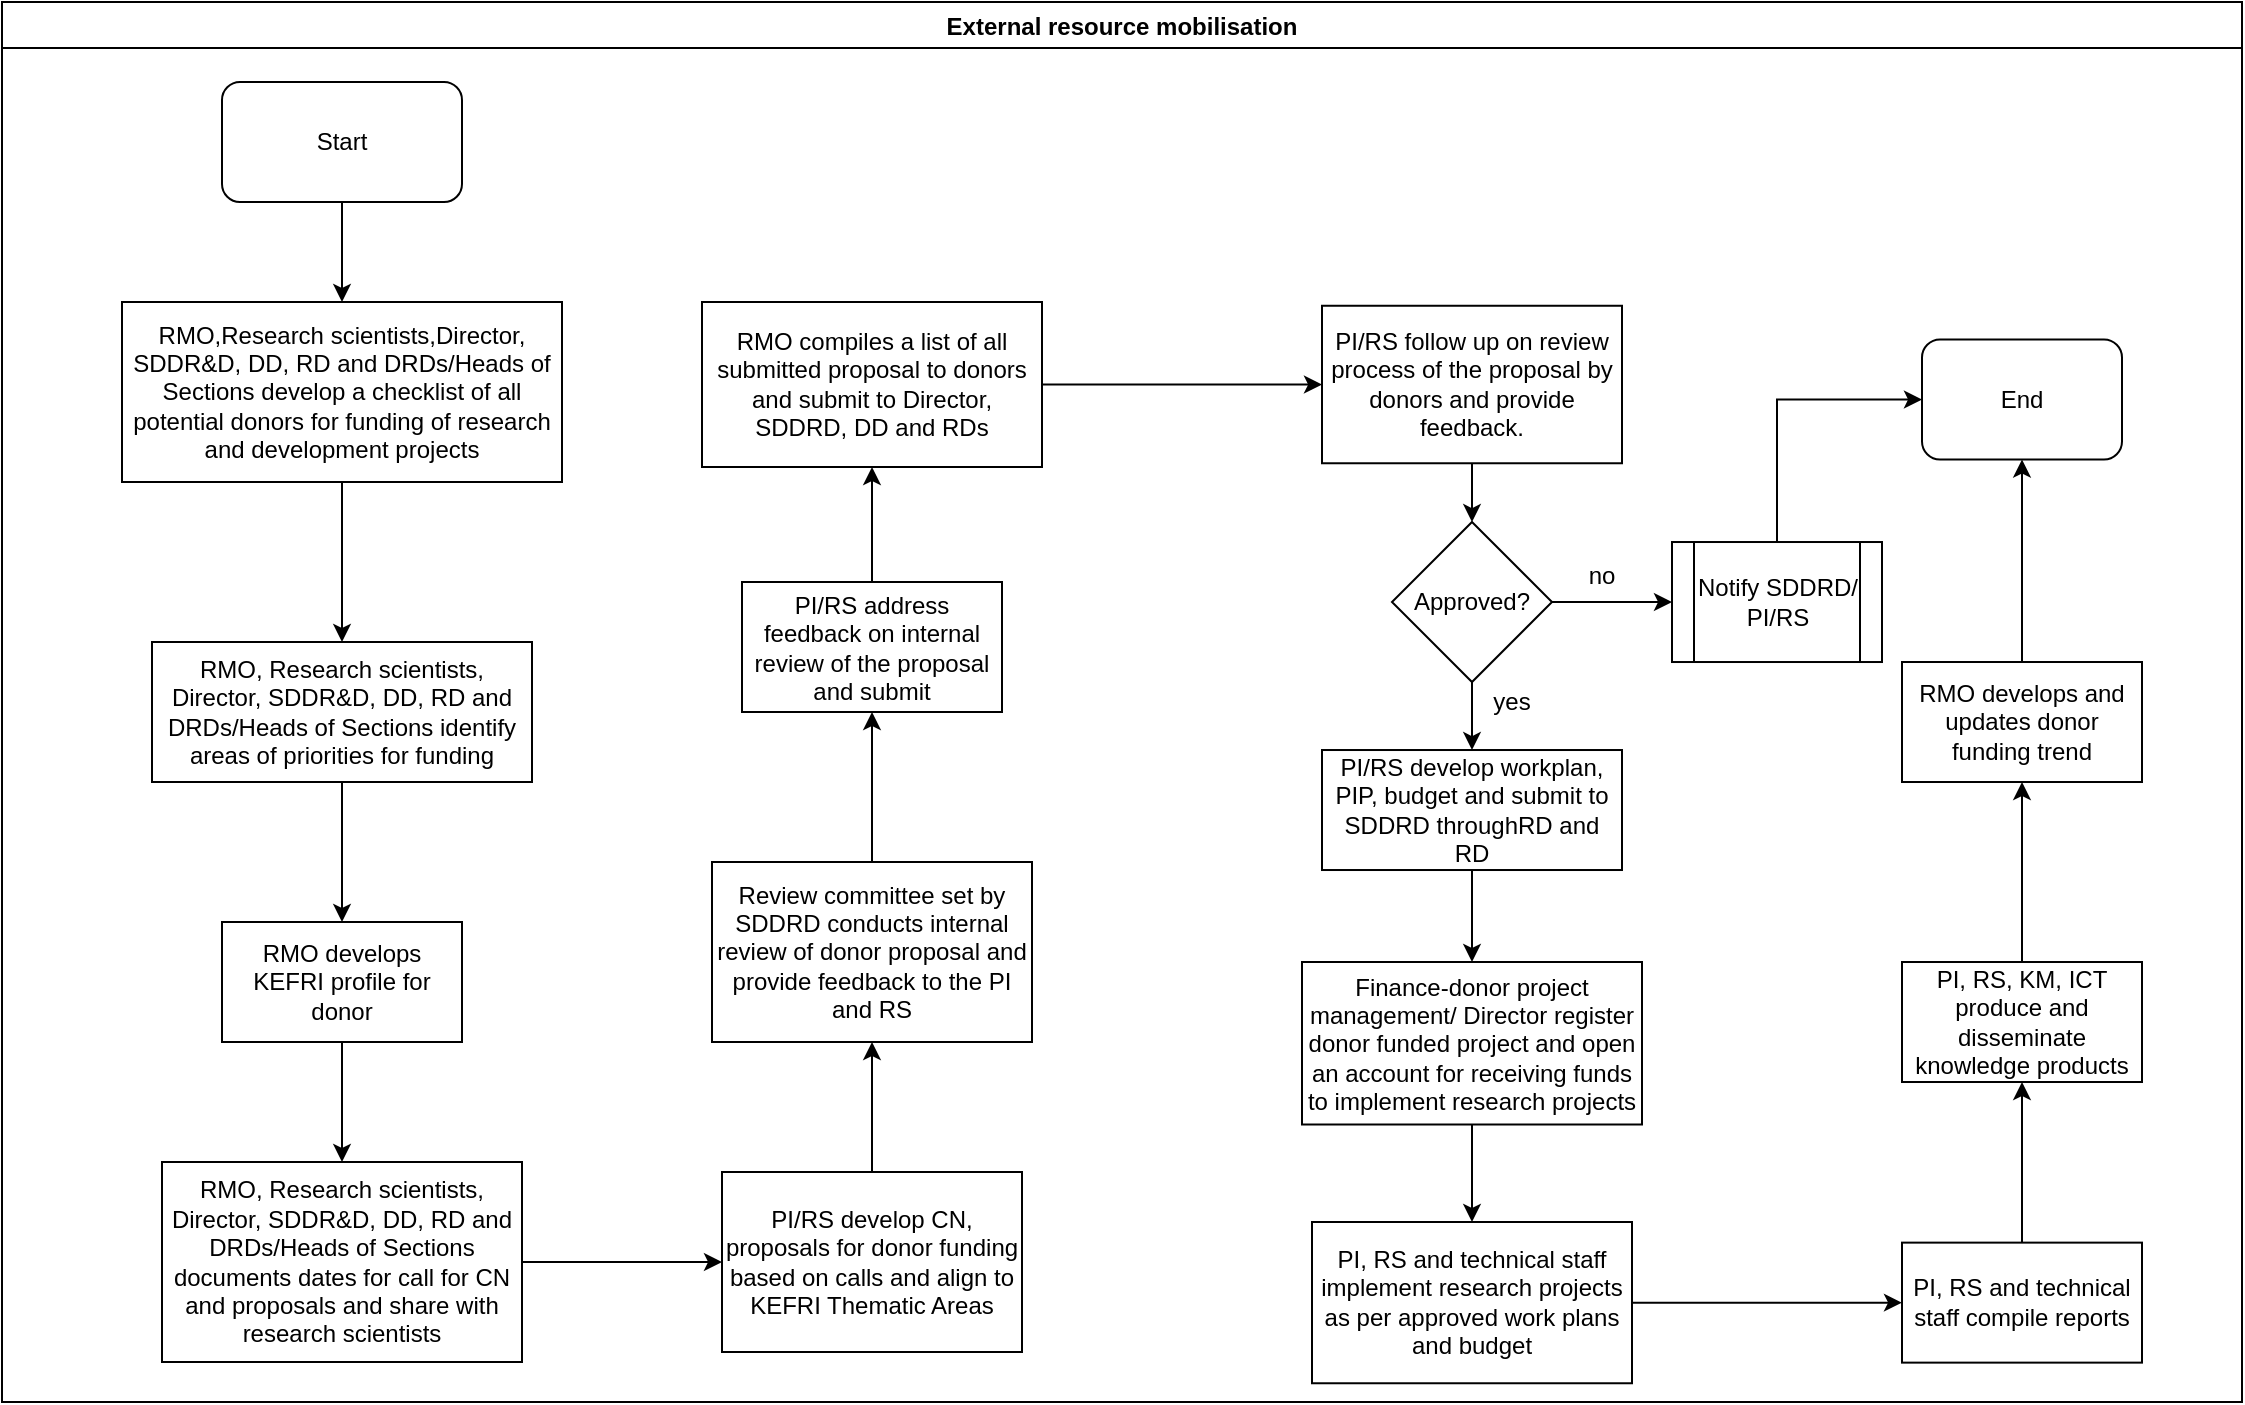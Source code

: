 <mxfile version="14.2.7" type="github">
  <diagram id="IeFqrJrgt6wPHYYmw9Jn" name="Page-1">
    <mxGraphModel dx="1038" dy="547" grid="1" gridSize="10" guides="1" tooltips="1" connect="1" arrows="1" fold="1" page="1" pageScale="1" pageWidth="1169" pageHeight="827" math="0" shadow="0">
      <root>
        <mxCell id="0" />
        <mxCell id="1" parent="0" />
        <mxCell id="ePLRir3DpKOUZv_UP37E-1" value="External resource mobilisation" style="swimlane;" parent="1" vertex="1">
          <mxGeometry x="10" y="10" width="1120" height="700" as="geometry" />
        </mxCell>
        <mxCell id="ePLRir3DpKOUZv_UP37E-2" value="Start" style="rounded=1;whiteSpace=wrap;html=1;" parent="ePLRir3DpKOUZv_UP37E-1" vertex="1">
          <mxGeometry x="110" y="40" width="120" height="60" as="geometry" />
        </mxCell>
        <mxCell id="ePLRir3DpKOUZv_UP37E-5" value="RMO,Research scientists,Director, SDDR&amp;amp;D, DD, RD and DRDs/Heads of Sections develop a checklist of all potential donors for funding of research and development projects" style="rounded=0;whiteSpace=wrap;html=1;" parent="ePLRir3DpKOUZv_UP37E-1" vertex="1">
          <mxGeometry x="60" y="150" width="220" height="90" as="geometry" />
        </mxCell>
        <mxCell id="ePLRir3DpKOUZv_UP37E-4" value="" style="edgeStyle=orthogonalEdgeStyle;rounded=0;orthogonalLoop=1;jettySize=auto;html=1;" parent="ePLRir3DpKOUZv_UP37E-1" source="ePLRir3DpKOUZv_UP37E-2" target="ePLRir3DpKOUZv_UP37E-5" edge="1">
          <mxGeometry relative="1" as="geometry">
            <mxPoint x="170" y="180" as="targetPoint" />
          </mxGeometry>
        </mxCell>
        <mxCell id="ePLRir3DpKOUZv_UP37E-6" value="RMO, Research scientists, Director, SDDR&amp;amp;D, DD, RD and DRDs/Heads of Sections identify areas of priorities for funding" style="rounded=0;whiteSpace=wrap;html=1;" parent="ePLRir3DpKOUZv_UP37E-1" vertex="1">
          <mxGeometry x="75" y="320" width="190" height="70" as="geometry" />
        </mxCell>
        <mxCell id="ePLRir3DpKOUZv_UP37E-7" value="" style="edgeStyle=orthogonalEdgeStyle;rounded=0;orthogonalLoop=1;jettySize=auto;html=1;" parent="ePLRir3DpKOUZv_UP37E-1" source="ePLRir3DpKOUZv_UP37E-5" target="ePLRir3DpKOUZv_UP37E-6" edge="1">
          <mxGeometry relative="1" as="geometry" />
        </mxCell>
        <mxCell id="ePLRir3DpKOUZv_UP37E-8" value="RMO develops KEFRI profile for donor" style="whiteSpace=wrap;html=1;rounded=0;" parent="ePLRir3DpKOUZv_UP37E-1" vertex="1">
          <mxGeometry x="110" y="460" width="120" height="60" as="geometry" />
        </mxCell>
        <mxCell id="ePLRir3DpKOUZv_UP37E-9" value="" style="edgeStyle=orthogonalEdgeStyle;rounded=0;orthogonalLoop=1;jettySize=auto;html=1;" parent="ePLRir3DpKOUZv_UP37E-1" source="ePLRir3DpKOUZv_UP37E-6" target="ePLRir3DpKOUZv_UP37E-8" edge="1">
          <mxGeometry relative="1" as="geometry" />
        </mxCell>
        <mxCell id="ePLRir3DpKOUZv_UP37E-10" value="RMO, Research scientists, Director, SDDR&amp;amp;D, DD, RD and DRDs/Heads of Sections documents dates for call for CN and proposals and share with research scientists" style="whiteSpace=wrap;html=1;rounded=0;" parent="ePLRir3DpKOUZv_UP37E-1" vertex="1">
          <mxGeometry x="80" y="580" width="180" height="100" as="geometry" />
        </mxCell>
        <mxCell id="ePLRir3DpKOUZv_UP37E-11" value="" style="edgeStyle=orthogonalEdgeStyle;rounded=0;orthogonalLoop=1;jettySize=auto;html=1;" parent="ePLRir3DpKOUZv_UP37E-1" source="ePLRir3DpKOUZv_UP37E-8" target="ePLRir3DpKOUZv_UP37E-10" edge="1">
          <mxGeometry relative="1" as="geometry" />
        </mxCell>
        <mxCell id="ePLRir3DpKOUZv_UP37E-13" value="" style="edgeStyle=orthogonalEdgeStyle;rounded=0;orthogonalLoop=1;jettySize=auto;html=1;" parent="ePLRir3DpKOUZv_UP37E-1" source="ePLRir3DpKOUZv_UP37E-10" target="ePLRir3DpKOUZv_UP37E-12" edge="1">
          <mxGeometry relative="1" as="geometry" />
        </mxCell>
        <mxCell id="ePLRir3DpKOUZv_UP37E-20" value="PI/RS follow up on review process of the proposal by donors and provide feedback." style="whiteSpace=wrap;html=1;rounded=0;" parent="ePLRir3DpKOUZv_UP37E-1" vertex="1">
          <mxGeometry x="660" y="151.88" width="150" height="78.75" as="geometry" />
        </mxCell>
        <mxCell id="ePLRir3DpKOUZv_UP37E-22" value="Finance-donor project management/ Director register donor funded project and open an account for receiving funds to implement research projects" style="whiteSpace=wrap;html=1;rounded=0;" parent="ePLRir3DpKOUZv_UP37E-1" vertex="1">
          <mxGeometry x="650" y="480" width="170" height="81.25" as="geometry" />
        </mxCell>
        <mxCell id="ePLRir3DpKOUZv_UP37E-24" value="PI, RS and technical staff implement research projects as per approved work plans and budget" style="whiteSpace=wrap;html=1;rounded=0;" parent="ePLRir3DpKOUZv_UP37E-1" vertex="1">
          <mxGeometry x="655" y="610" width="160" height="80.63" as="geometry" />
        </mxCell>
        <mxCell id="ePLRir3DpKOUZv_UP37E-25" value="" style="edgeStyle=orthogonalEdgeStyle;rounded=0;orthogonalLoop=1;jettySize=auto;html=1;" parent="ePLRir3DpKOUZv_UP37E-1" source="ePLRir3DpKOUZv_UP37E-22" target="ePLRir3DpKOUZv_UP37E-24" edge="1">
          <mxGeometry relative="1" as="geometry" />
        </mxCell>
        <mxCell id="ePLRir3DpKOUZv_UP37E-26" value="PI, RS and technical staff compile reports" style="whiteSpace=wrap;html=1;rounded=0;" parent="ePLRir3DpKOUZv_UP37E-1" vertex="1">
          <mxGeometry x="950" y="620.315" width="120" height="60" as="geometry" />
        </mxCell>
        <mxCell id="ePLRir3DpKOUZv_UP37E-27" value="" style="edgeStyle=orthogonalEdgeStyle;rounded=0;orthogonalLoop=1;jettySize=auto;html=1;" parent="ePLRir3DpKOUZv_UP37E-1" source="ePLRir3DpKOUZv_UP37E-24" target="ePLRir3DpKOUZv_UP37E-26" edge="1">
          <mxGeometry relative="1" as="geometry" />
        </mxCell>
        <mxCell id="ePLRir3DpKOUZv_UP37E-28" value="PI, RS, KM, ICT produce and disseminate knowledge products" style="whiteSpace=wrap;html=1;rounded=0;" parent="ePLRir3DpKOUZv_UP37E-1" vertex="1">
          <mxGeometry x="950" y="480.005" width="120" height="60" as="geometry" />
        </mxCell>
        <mxCell id="ePLRir3DpKOUZv_UP37E-29" value="" style="edgeStyle=orthogonalEdgeStyle;rounded=0;orthogonalLoop=1;jettySize=auto;html=1;" parent="ePLRir3DpKOUZv_UP37E-1" source="ePLRir3DpKOUZv_UP37E-26" target="ePLRir3DpKOUZv_UP37E-28" edge="1">
          <mxGeometry relative="1" as="geometry" />
        </mxCell>
        <mxCell id="ePLRir3DpKOUZv_UP37E-30" value="RMO develops and updates donor funding trend" style="whiteSpace=wrap;html=1;rounded=0;" parent="ePLRir3DpKOUZv_UP37E-1" vertex="1">
          <mxGeometry x="950" y="330.005" width="120" height="60" as="geometry" />
        </mxCell>
        <mxCell id="ePLRir3DpKOUZv_UP37E-31" value="" style="edgeStyle=orthogonalEdgeStyle;rounded=0;orthogonalLoop=1;jettySize=auto;html=1;" parent="ePLRir3DpKOUZv_UP37E-1" source="ePLRir3DpKOUZv_UP37E-28" target="ePLRir3DpKOUZv_UP37E-30" edge="1">
          <mxGeometry relative="1" as="geometry" />
        </mxCell>
        <mxCell id="ePLRir3DpKOUZv_UP37E-34" value="End" style="rounded=1;whiteSpace=wrap;html=1;" parent="ePLRir3DpKOUZv_UP37E-1" vertex="1">
          <mxGeometry x="960" y="168.75" width="100" height="60" as="geometry" />
        </mxCell>
        <mxCell id="ePLRir3DpKOUZv_UP37E-33" value="" style="edgeStyle=orthogonalEdgeStyle;rounded=0;orthogonalLoop=1;jettySize=auto;html=1;" parent="ePLRir3DpKOUZv_UP37E-1" source="ePLRir3DpKOUZv_UP37E-30" target="ePLRir3DpKOUZv_UP37E-34" edge="1">
          <mxGeometry relative="1" as="geometry">
            <mxPoint x="990" y="380.005" as="targetPoint" />
          </mxGeometry>
        </mxCell>
        <mxCell id="XVTxMr5PG3y4CxuTEkTF-3" value="Approved?" style="rhombus;whiteSpace=wrap;html=1;rounded=0;" vertex="1" parent="ePLRir3DpKOUZv_UP37E-1">
          <mxGeometry x="695" y="260.005" width="80" height="80" as="geometry" />
        </mxCell>
        <mxCell id="XVTxMr5PG3y4CxuTEkTF-4" value="" style="edgeStyle=orthogonalEdgeStyle;rounded=0;orthogonalLoop=1;jettySize=auto;html=1;" edge="1" parent="ePLRir3DpKOUZv_UP37E-1" source="ePLRir3DpKOUZv_UP37E-20" target="XVTxMr5PG3y4CxuTEkTF-3">
          <mxGeometry relative="1" as="geometry" />
        </mxCell>
        <mxCell id="XVTxMr5PG3y4CxuTEkTF-7" value="PI/RS develop workplan, PIP, budget and submit to SDDRD throughRD and RD" style="whiteSpace=wrap;html=1;rounded=0;" vertex="1" parent="ePLRir3DpKOUZv_UP37E-1">
          <mxGeometry x="660" y="374.01" width="150" height="60" as="geometry" />
        </mxCell>
        <mxCell id="XVTxMr5PG3y4CxuTEkTF-8" value="" style="edgeStyle=orthogonalEdgeStyle;rounded=0;orthogonalLoop=1;jettySize=auto;html=1;" edge="1" parent="ePLRir3DpKOUZv_UP37E-1" source="XVTxMr5PG3y4CxuTEkTF-3" target="XVTxMr5PG3y4CxuTEkTF-7">
          <mxGeometry relative="1" as="geometry" />
        </mxCell>
        <mxCell id="XVTxMr5PG3y4CxuTEkTF-10" value="" style="edgeStyle=orthogonalEdgeStyle;rounded=0;orthogonalLoop=1;jettySize=auto;html=1;entryX=0.5;entryY=0;entryDx=0;entryDy=0;" edge="1" parent="ePLRir3DpKOUZv_UP37E-1" source="XVTxMr5PG3y4CxuTEkTF-7" target="ePLRir3DpKOUZv_UP37E-22">
          <mxGeometry relative="1" as="geometry">
            <mxPoint x="735" y="514.01" as="targetPoint" />
          </mxGeometry>
        </mxCell>
        <mxCell id="XVTxMr5PG3y4CxuTEkTF-13" value="yes" style="text;html=1;strokeColor=none;fillColor=none;align=center;verticalAlign=middle;whiteSpace=wrap;rounded=0;" vertex="1" parent="ePLRir3DpKOUZv_UP37E-1">
          <mxGeometry x="735" y="340.01" width="40" height="20" as="geometry" />
        </mxCell>
        <mxCell id="XVTxMr5PG3y4CxuTEkTF-18" value="no" style="text;html=1;strokeColor=none;fillColor=none;align=center;verticalAlign=middle;whiteSpace=wrap;rounded=0;" vertex="1" parent="ePLRir3DpKOUZv_UP37E-1">
          <mxGeometry x="780" y="277" width="40" height="20" as="geometry" />
        </mxCell>
        <mxCell id="ePLRir3DpKOUZv_UP37E-12" value="PI/RS develop CN, proposals for donor funding based on calls and align to KEFRI Thematic Areas" style="whiteSpace=wrap;html=1;rounded=0;" parent="ePLRir3DpKOUZv_UP37E-1" vertex="1">
          <mxGeometry x="360" y="585" width="150" height="90" as="geometry" />
        </mxCell>
        <mxCell id="ePLRir3DpKOUZv_UP37E-14" value="Review committee set by SDDRD conducts internal review of donor proposal and provide feedback to the PI and RS" style="whiteSpace=wrap;html=1;rounded=0;" parent="ePLRir3DpKOUZv_UP37E-1" vertex="1">
          <mxGeometry x="355" y="430" width="160" height="90" as="geometry" />
        </mxCell>
        <mxCell id="ePLRir3DpKOUZv_UP37E-15" value="" style="edgeStyle=orthogonalEdgeStyle;rounded=0;orthogonalLoop=1;jettySize=auto;html=1;" parent="ePLRir3DpKOUZv_UP37E-1" source="ePLRir3DpKOUZv_UP37E-12" target="ePLRir3DpKOUZv_UP37E-14" edge="1">
          <mxGeometry relative="1" as="geometry" />
        </mxCell>
        <mxCell id="ePLRir3DpKOUZv_UP37E-16" value="PI/RS address feedback on internal review of the proposal and submit" style="whiteSpace=wrap;html=1;rounded=0;" parent="ePLRir3DpKOUZv_UP37E-1" vertex="1">
          <mxGeometry x="370" y="290" width="130" height="65" as="geometry" />
        </mxCell>
        <mxCell id="ePLRir3DpKOUZv_UP37E-17" value="" style="edgeStyle=orthogonalEdgeStyle;rounded=0;orthogonalLoop=1;jettySize=auto;html=1;" parent="ePLRir3DpKOUZv_UP37E-1" source="ePLRir3DpKOUZv_UP37E-14" target="ePLRir3DpKOUZv_UP37E-16" edge="1">
          <mxGeometry relative="1" as="geometry" />
        </mxCell>
        <mxCell id="ePLRir3DpKOUZv_UP37E-18" value="RMO compiles a list of all submitted proposal to donors and submit to Director, SDDRD, DD and RDs" style="whiteSpace=wrap;html=1;rounded=0;" parent="ePLRir3DpKOUZv_UP37E-1" vertex="1">
          <mxGeometry x="350" y="150" width="170" height="82.5" as="geometry" />
        </mxCell>
        <mxCell id="ePLRir3DpKOUZv_UP37E-21" value="" style="edgeStyle=orthogonalEdgeStyle;rounded=0;orthogonalLoop=1;jettySize=auto;html=1;" parent="ePLRir3DpKOUZv_UP37E-1" source="ePLRir3DpKOUZv_UP37E-18" target="ePLRir3DpKOUZv_UP37E-20" edge="1">
          <mxGeometry relative="1" as="geometry" />
        </mxCell>
        <mxCell id="ePLRir3DpKOUZv_UP37E-19" value="" style="edgeStyle=orthogonalEdgeStyle;rounded=0;orthogonalLoop=1;jettySize=auto;html=1;" parent="ePLRir3DpKOUZv_UP37E-1" source="ePLRir3DpKOUZv_UP37E-16" target="ePLRir3DpKOUZv_UP37E-18" edge="1">
          <mxGeometry relative="1" as="geometry" />
        </mxCell>
        <mxCell id="XVTxMr5PG3y4CxuTEkTF-17" value="" style="edgeStyle=orthogonalEdgeStyle;rounded=0;orthogonalLoop=1;jettySize=auto;html=1;entryX=0;entryY=0.5;entryDx=0;entryDy=0;exitX=0.5;exitY=0;exitDx=0;exitDy=0;" edge="1" parent="1" source="XVTxMr5PG3y4CxuTEkTF-14" target="ePLRir3DpKOUZv_UP37E-34">
          <mxGeometry relative="1" as="geometry">
            <mxPoint x="905" y="200.005" as="targetPoint" />
          </mxGeometry>
        </mxCell>
        <mxCell id="XVTxMr5PG3y4CxuTEkTF-14" value="Notify SDDRD/ PI/RS" style="shape=process;whiteSpace=wrap;html=1;backgroundOutline=1;rounded=0;" vertex="1" parent="1">
          <mxGeometry x="845" y="280.01" width="105" height="60" as="geometry" />
        </mxCell>
        <mxCell id="XVTxMr5PG3y4CxuTEkTF-15" value="" style="edgeStyle=orthogonalEdgeStyle;rounded=0;orthogonalLoop=1;jettySize=auto;html=1;" edge="1" parent="1" source="XVTxMr5PG3y4CxuTEkTF-3" target="XVTxMr5PG3y4CxuTEkTF-14">
          <mxGeometry relative="1" as="geometry" />
        </mxCell>
      </root>
    </mxGraphModel>
  </diagram>
</mxfile>
